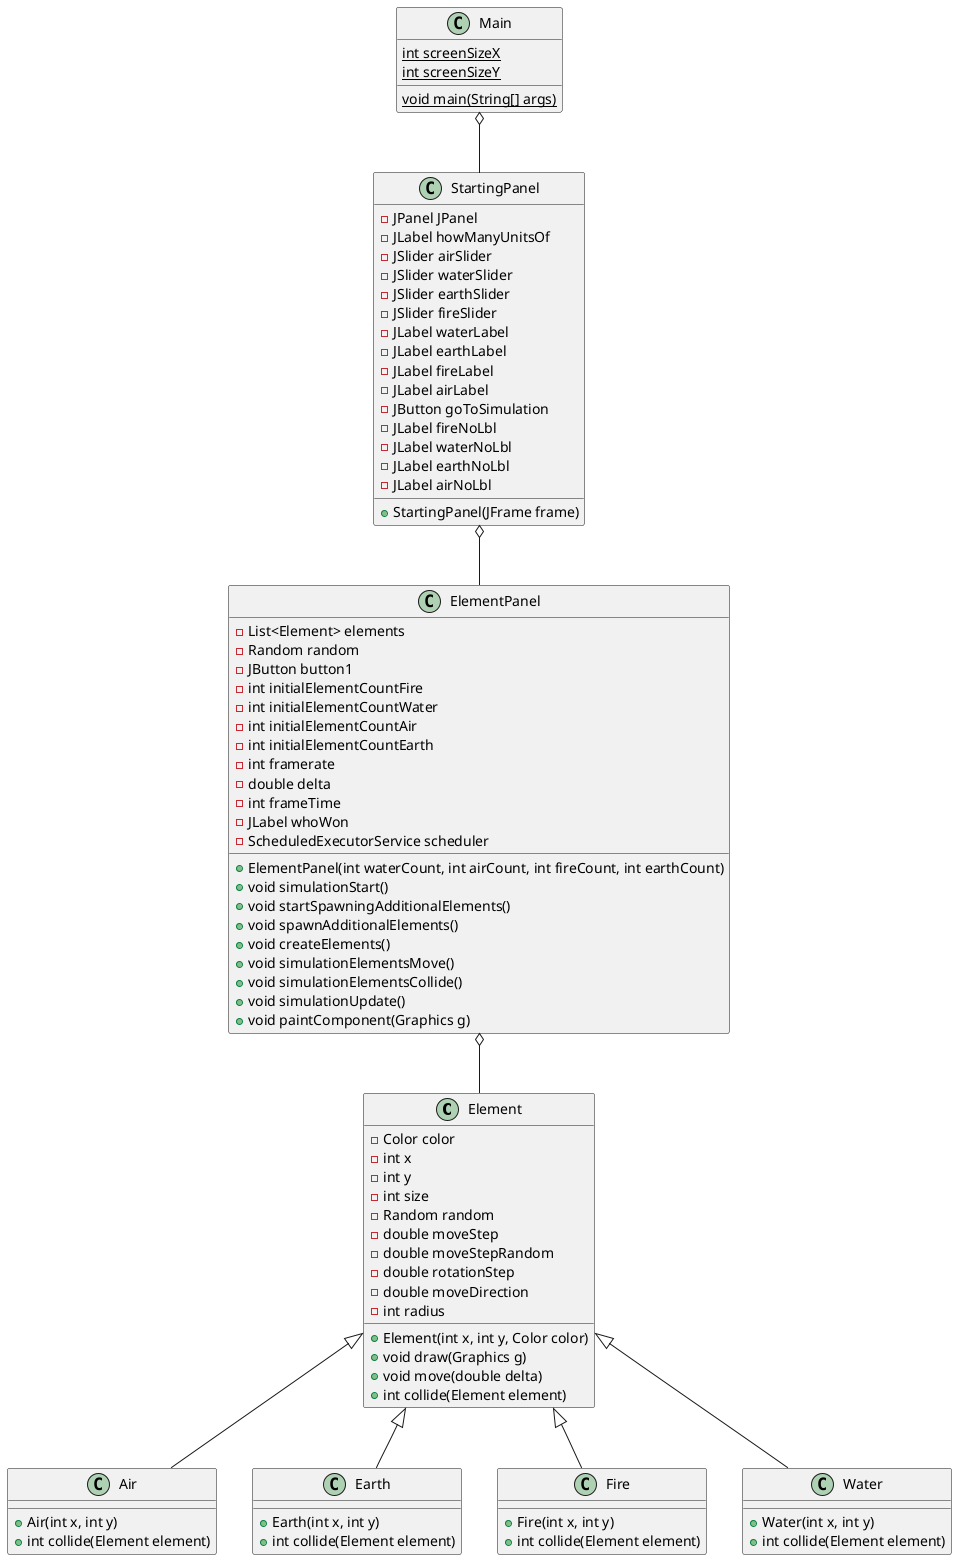 @startuml

class Element {
    -Color color
    -int x
    -int y
    -int size
    -Random random
    -double moveStep
    -double moveStepRandom
    -double rotationStep
    -double moveDirection
    -int radius
    +Element(int x, int y, Color color)
    +void draw(Graphics g)
    +void move(double delta)
    +int collide(Element element)
}

class Air {
    +Air(int x, int y)
    +int collide(Element element)
}

class Earth {
    +Earth(int x, int y)
    +int collide(Element element)
}

class Fire {
    +Fire(int x, int y)
    +int collide(Element element)
}

class Water {
    +Water(int x, int y)
    +int collide(Element element)
}

class ElementPanel {
    -List<Element> elements
    -Random random
    -JButton button1
    -int initialElementCountFire
    -int initialElementCountWater
    -int initialElementCountAir
    -int initialElementCountEarth
    -int framerate
    -double delta
    -int frameTime
    -JLabel whoWon
    -ScheduledExecutorService scheduler
    +ElementPanel(int waterCount, int airCount, int fireCount, int earthCount)
    +void simulationStart()
    +void startSpawningAdditionalElements()
    +void spawnAdditionalElements()
    +void createElements()
    +void simulationElementsMove()
    +void simulationElementsCollide()
    +void simulationUpdate()
    +void paintComponent(Graphics g)
}

class Main {
    {static} int screenSizeX
    {static} int screenSizeY
    {static} void main(String[] args)
}

class StartingPanel {
    -JPanel JPanel
    -JLabel howManyUnitsOf
    -JSlider airSlider
    -JSlider waterSlider
    -JSlider earthSlider
    -JSlider fireSlider
    -JLabel waterLabel
    -JLabel earthLabel
    -JLabel fireLabel
    -JLabel airLabel
    -JButton goToSimulation
    -JLabel fireNoLbl
    -JLabel waterNoLbl
    -JLabel earthNoLbl
    -JLabel airNoLbl
    +StartingPanel(JFrame frame)
}

Element <|-- Air
Element <|-- Earth
Element <|-- Fire
Element <|-- Water
Main o-- StartingPanel
StartingPanel o-- ElementPanel
ElementPanel o-- Element

@enduml